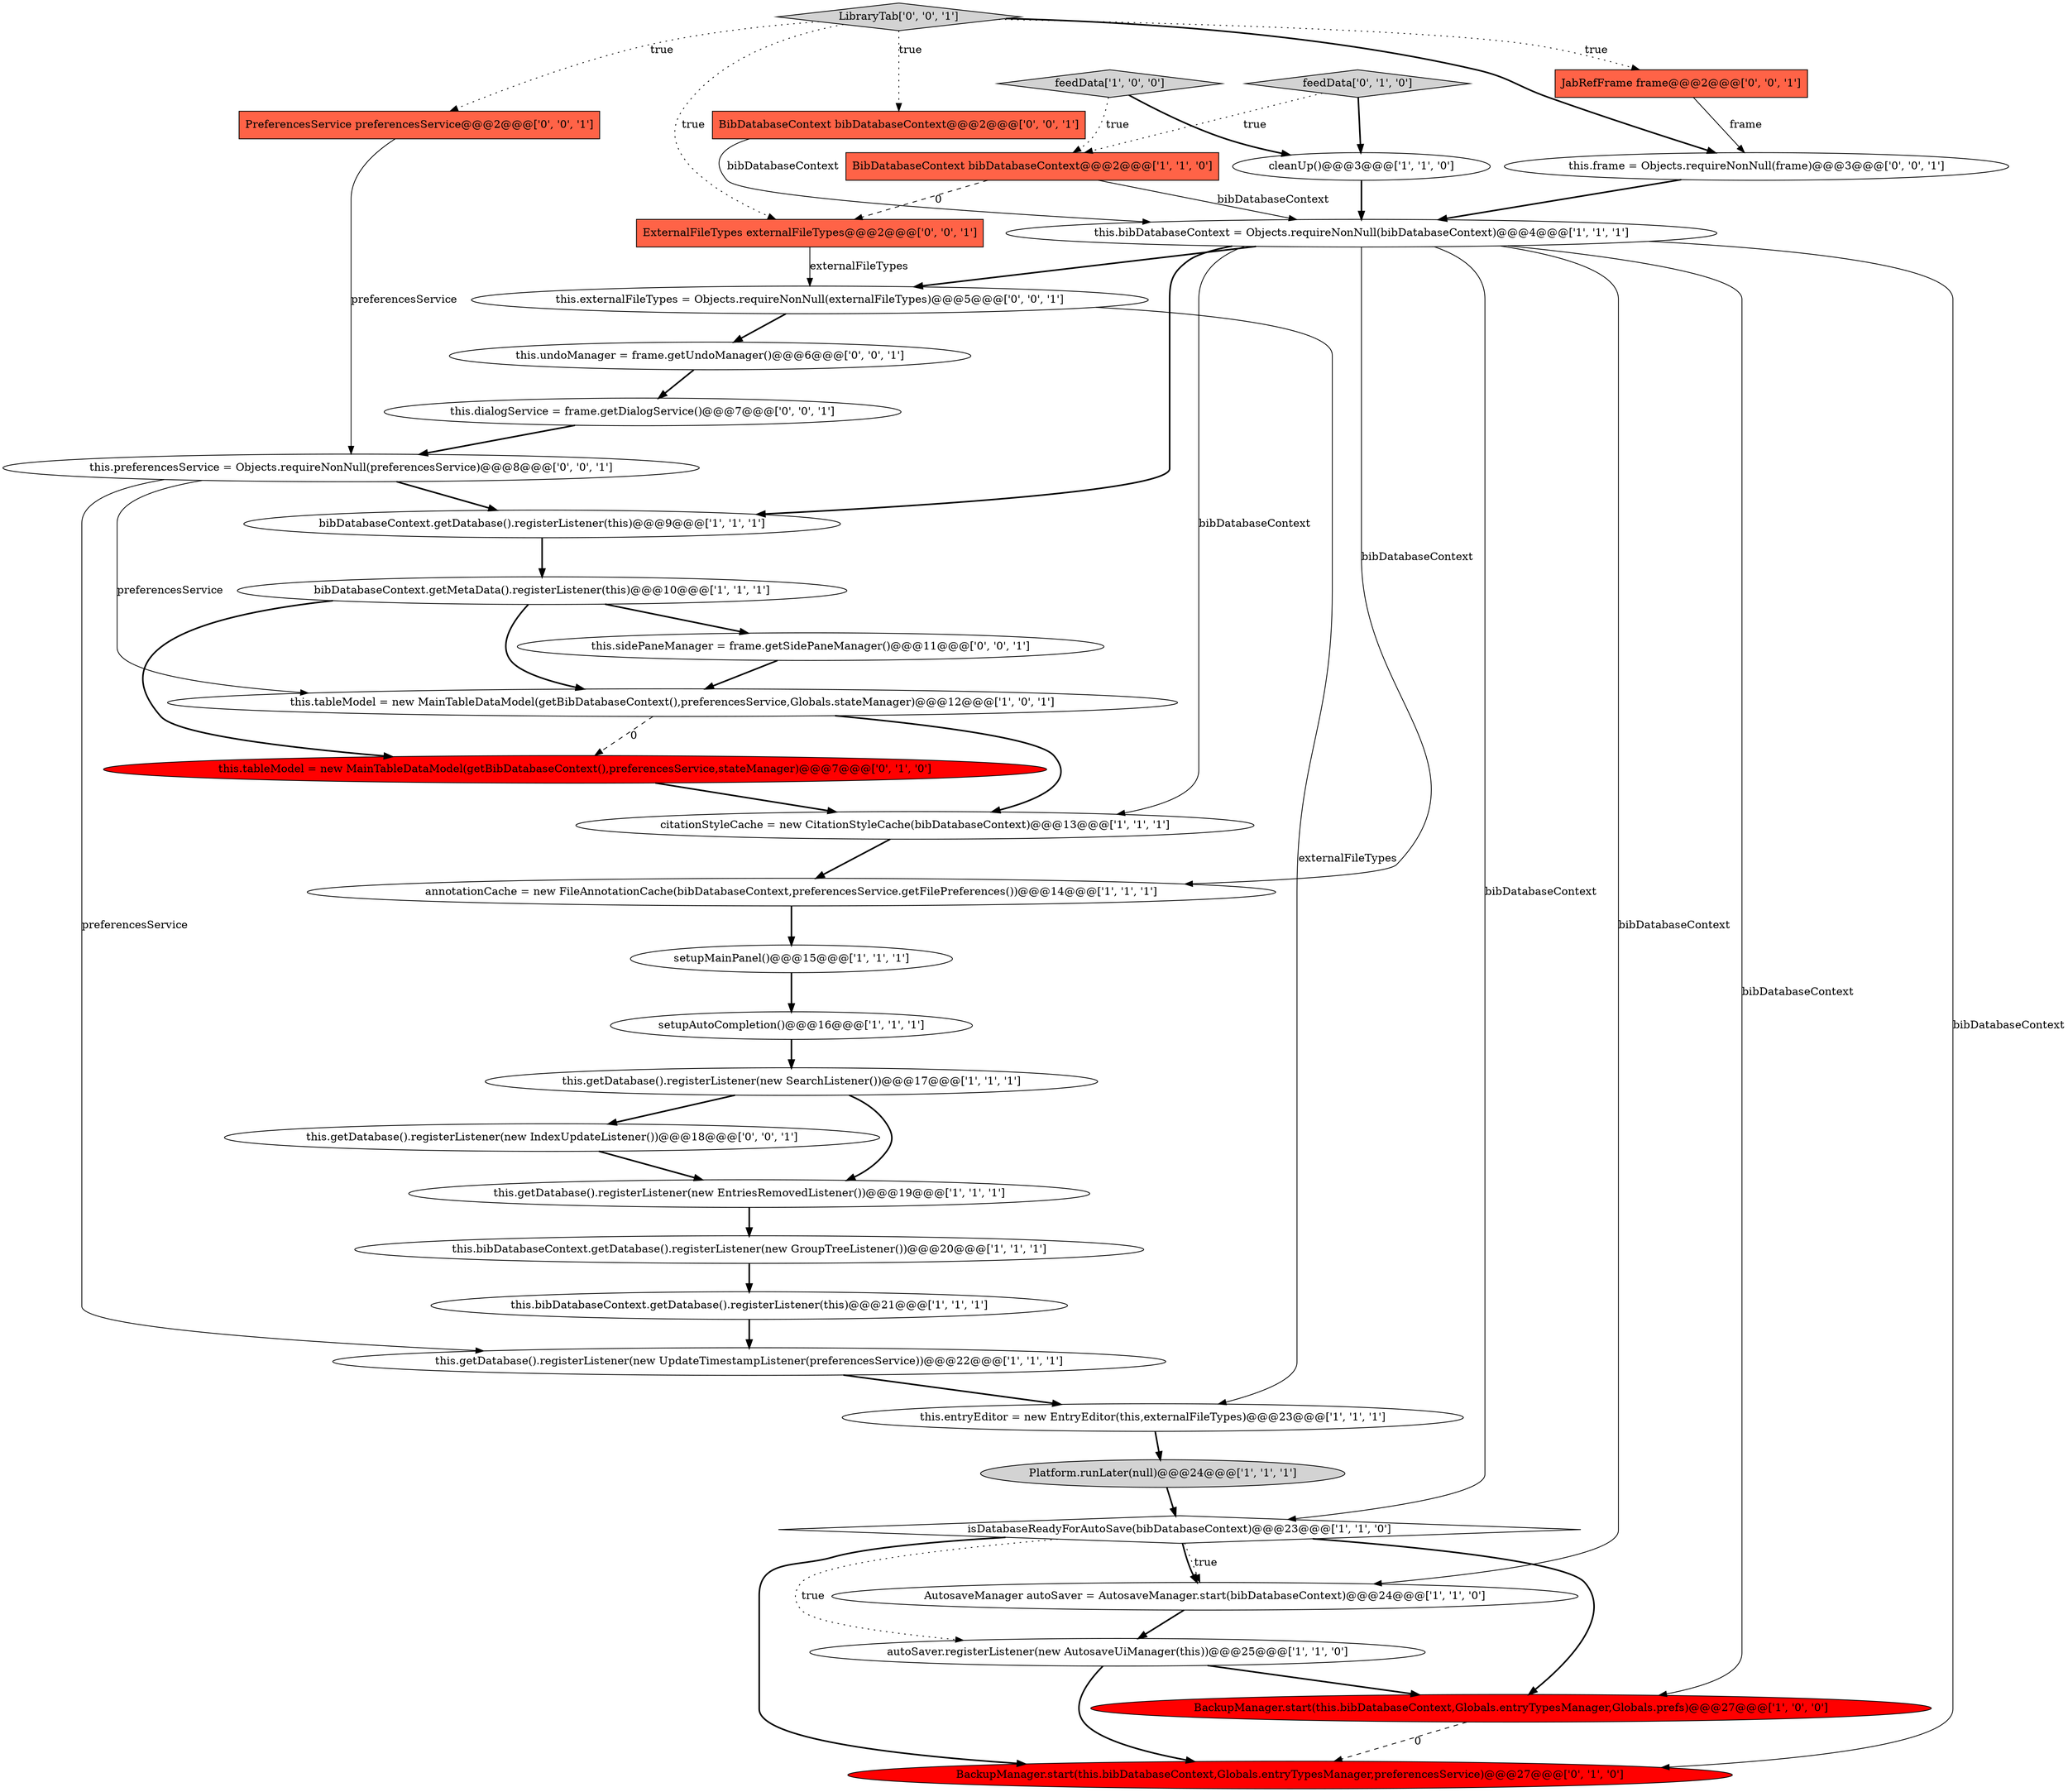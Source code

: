digraph {
12 [style = filled, label = "this.bibDatabaseContext.getDatabase().registerListener(this)@@@21@@@['1', '1', '1']", fillcolor = white, shape = ellipse image = "AAA0AAABBB1BBB"];
16 [style = filled, label = "this.getDatabase().registerListener(new UpdateTimestampListener(preferencesService))@@@22@@@['1', '1', '1']", fillcolor = white, shape = ellipse image = "AAA0AAABBB1BBB"];
23 [style = filled, label = "this.tableModel = new MainTableDataModel(getBibDatabaseContext(),preferencesService,stateManager)@@@7@@@['0', '1', '0']", fillcolor = red, shape = ellipse image = "AAA1AAABBB2BBB"];
1 [style = filled, label = "autoSaver.registerListener(new AutosaveUiManager(this))@@@25@@@['1', '1', '0']", fillcolor = white, shape = ellipse image = "AAA0AAABBB1BBB"];
18 [style = filled, label = "setupMainPanel()@@@15@@@['1', '1', '1']", fillcolor = white, shape = ellipse image = "AAA0AAABBB1BBB"];
14 [style = filled, label = "this.tableModel = new MainTableDataModel(getBibDatabaseContext(),preferencesService,Globals.stateManager)@@@12@@@['1', '0', '1']", fillcolor = white, shape = ellipse image = "AAA0AAABBB1BBB"];
19 [style = filled, label = "this.bibDatabaseContext = Objects.requireNonNull(bibDatabaseContext)@@@4@@@['1', '1', '1']", fillcolor = white, shape = ellipse image = "AAA0AAABBB1BBB"];
28 [style = filled, label = "LibraryTab['0', '0', '1']", fillcolor = lightgray, shape = diamond image = "AAA0AAABBB3BBB"];
36 [style = filled, label = "this.frame = Objects.requireNonNull(frame)@@@3@@@['0', '0', '1']", fillcolor = white, shape = ellipse image = "AAA0AAABBB3BBB"];
8 [style = filled, label = "Platform.runLater(null)@@@24@@@['1', '1', '1']", fillcolor = lightgray, shape = ellipse image = "AAA0AAABBB1BBB"];
34 [style = filled, label = "JabRefFrame frame@@@2@@@['0', '0', '1']", fillcolor = tomato, shape = box image = "AAA0AAABBB3BBB"];
4 [style = filled, label = "this.entryEditor = new EntryEditor(this,externalFileTypes)@@@23@@@['1', '1', '1']", fillcolor = white, shape = ellipse image = "AAA0AAABBB1BBB"];
22 [style = filled, label = "feedData['0', '1', '0']", fillcolor = lightgray, shape = diamond image = "AAA0AAABBB2BBB"];
25 [style = filled, label = "this.dialogService = frame.getDialogService()@@@7@@@['0', '0', '1']", fillcolor = white, shape = ellipse image = "AAA0AAABBB3BBB"];
7 [style = filled, label = "feedData['1', '0', '0']", fillcolor = lightgray, shape = diamond image = "AAA0AAABBB1BBB"];
27 [style = filled, label = "this.sidePaneManager = frame.getSidePaneManager()@@@11@@@['0', '0', '1']", fillcolor = white, shape = ellipse image = "AAA0AAABBB3BBB"];
6 [style = filled, label = "this.getDatabase().registerListener(new EntriesRemovedListener())@@@19@@@['1', '1', '1']", fillcolor = white, shape = ellipse image = "AAA0AAABBB1BBB"];
20 [style = filled, label = "AutosaveManager autoSaver = AutosaveManager.start(bibDatabaseContext)@@@24@@@['1', '1', '0']", fillcolor = white, shape = ellipse image = "AAA0AAABBB1BBB"];
26 [style = filled, label = "PreferencesService preferencesService@@@2@@@['0', '0', '1']", fillcolor = tomato, shape = box image = "AAA0AAABBB3BBB"];
9 [style = filled, label = "bibDatabaseContext.getDatabase().registerListener(this)@@@9@@@['1', '1', '1']", fillcolor = white, shape = ellipse image = "AAA0AAABBB1BBB"];
32 [style = filled, label = "BibDatabaseContext bibDatabaseContext@@@2@@@['0', '0', '1']", fillcolor = tomato, shape = box image = "AAA0AAABBB3BBB"];
15 [style = filled, label = "this.getDatabase().registerListener(new SearchListener())@@@17@@@['1', '1', '1']", fillcolor = white, shape = ellipse image = "AAA0AAABBB1BBB"];
21 [style = filled, label = "BackupManager.start(this.bibDatabaseContext,Globals.entryTypesManager,Globals.prefs)@@@27@@@['1', '0', '0']", fillcolor = red, shape = ellipse image = "AAA1AAABBB1BBB"];
2 [style = filled, label = "cleanUp()@@@3@@@['1', '1', '0']", fillcolor = white, shape = ellipse image = "AAA0AAABBB1BBB"];
5 [style = filled, label = "setupAutoCompletion()@@@16@@@['1', '1', '1']", fillcolor = white, shape = ellipse image = "AAA0AAABBB1BBB"];
17 [style = filled, label = "annotationCache = new FileAnnotationCache(bibDatabaseContext,preferencesService.getFilePreferences())@@@14@@@['1', '1', '1']", fillcolor = white, shape = ellipse image = "AAA0AAABBB1BBB"];
29 [style = filled, label = "this.getDatabase().registerListener(new IndexUpdateListener())@@@18@@@['0', '0', '1']", fillcolor = white, shape = ellipse image = "AAA0AAABBB3BBB"];
31 [style = filled, label = "this.undoManager = frame.getUndoManager()@@@6@@@['0', '0', '1']", fillcolor = white, shape = ellipse image = "AAA0AAABBB3BBB"];
10 [style = filled, label = "citationStyleCache = new CitationStyleCache(bibDatabaseContext)@@@13@@@['1', '1', '1']", fillcolor = white, shape = ellipse image = "AAA0AAABBB1BBB"];
0 [style = filled, label = "isDatabaseReadyForAutoSave(bibDatabaseContext)@@@23@@@['1', '1', '0']", fillcolor = white, shape = diamond image = "AAA0AAABBB1BBB"];
3 [style = filled, label = "bibDatabaseContext.getMetaData().registerListener(this)@@@10@@@['1', '1', '1']", fillcolor = white, shape = ellipse image = "AAA0AAABBB1BBB"];
33 [style = filled, label = "this.externalFileTypes = Objects.requireNonNull(externalFileTypes)@@@5@@@['0', '0', '1']", fillcolor = white, shape = ellipse image = "AAA0AAABBB3BBB"];
35 [style = filled, label = "ExternalFileTypes externalFileTypes@@@2@@@['0', '0', '1']", fillcolor = tomato, shape = box image = "AAA0AAABBB3BBB"];
24 [style = filled, label = "BackupManager.start(this.bibDatabaseContext,Globals.entryTypesManager,preferencesService)@@@27@@@['0', '1', '0']", fillcolor = red, shape = ellipse image = "AAA1AAABBB2BBB"];
30 [style = filled, label = "this.preferencesService = Objects.requireNonNull(preferencesService)@@@8@@@['0', '0', '1']", fillcolor = white, shape = ellipse image = "AAA0AAABBB3BBB"];
13 [style = filled, label = "this.bibDatabaseContext.getDatabase().registerListener(new GroupTreeListener())@@@20@@@['1', '1', '1']", fillcolor = white, shape = ellipse image = "AAA0AAABBB1BBB"];
11 [style = filled, label = "BibDatabaseContext bibDatabaseContext@@@2@@@['1', '1', '0']", fillcolor = tomato, shape = box image = "AAA0AAABBB1BBB"];
19->33 [style = bold, label=""];
26->30 [style = solid, label="preferencesService"];
35->33 [style = solid, label="externalFileTypes"];
2->19 [style = bold, label=""];
31->25 [style = bold, label=""];
15->29 [style = bold, label=""];
22->2 [style = bold, label=""];
28->36 [style = bold, label=""];
27->14 [style = bold, label=""];
28->35 [style = dotted, label="true"];
19->0 [style = solid, label="bibDatabaseContext"];
25->30 [style = bold, label=""];
3->14 [style = bold, label=""];
19->10 [style = solid, label="bibDatabaseContext"];
0->20 [style = dotted, label="true"];
14->10 [style = bold, label=""];
5->15 [style = bold, label=""];
22->11 [style = dotted, label="true"];
10->17 [style = bold, label=""];
15->6 [style = bold, label=""];
12->16 [style = bold, label=""];
0->21 [style = bold, label=""];
30->9 [style = bold, label=""];
20->1 [style = bold, label=""];
19->20 [style = solid, label="bibDatabaseContext"];
34->36 [style = solid, label="frame"];
3->27 [style = bold, label=""];
19->21 [style = solid, label="bibDatabaseContext"];
8->0 [style = bold, label=""];
29->6 [style = bold, label=""];
3->23 [style = bold, label=""];
30->14 [style = solid, label="preferencesService"];
14->23 [style = dashed, label="0"];
13->12 [style = bold, label=""];
19->24 [style = solid, label="bibDatabaseContext"];
28->32 [style = dotted, label="true"];
7->11 [style = dotted, label="true"];
19->9 [style = bold, label=""];
19->17 [style = solid, label="bibDatabaseContext"];
1->21 [style = bold, label=""];
30->16 [style = solid, label="preferencesService"];
18->5 [style = bold, label=""];
6->13 [style = bold, label=""];
7->2 [style = bold, label=""];
0->24 [style = bold, label=""];
1->24 [style = bold, label=""];
28->26 [style = dotted, label="true"];
11->19 [style = solid, label="bibDatabaseContext"];
23->10 [style = bold, label=""];
33->31 [style = bold, label=""];
9->3 [style = bold, label=""];
4->8 [style = bold, label=""];
0->20 [style = bold, label=""];
16->4 [style = bold, label=""];
21->24 [style = dashed, label="0"];
36->19 [style = bold, label=""];
28->34 [style = dotted, label="true"];
33->4 [style = solid, label="externalFileTypes"];
17->18 [style = bold, label=""];
11->35 [style = dashed, label="0"];
32->19 [style = solid, label="bibDatabaseContext"];
0->1 [style = dotted, label="true"];
}
